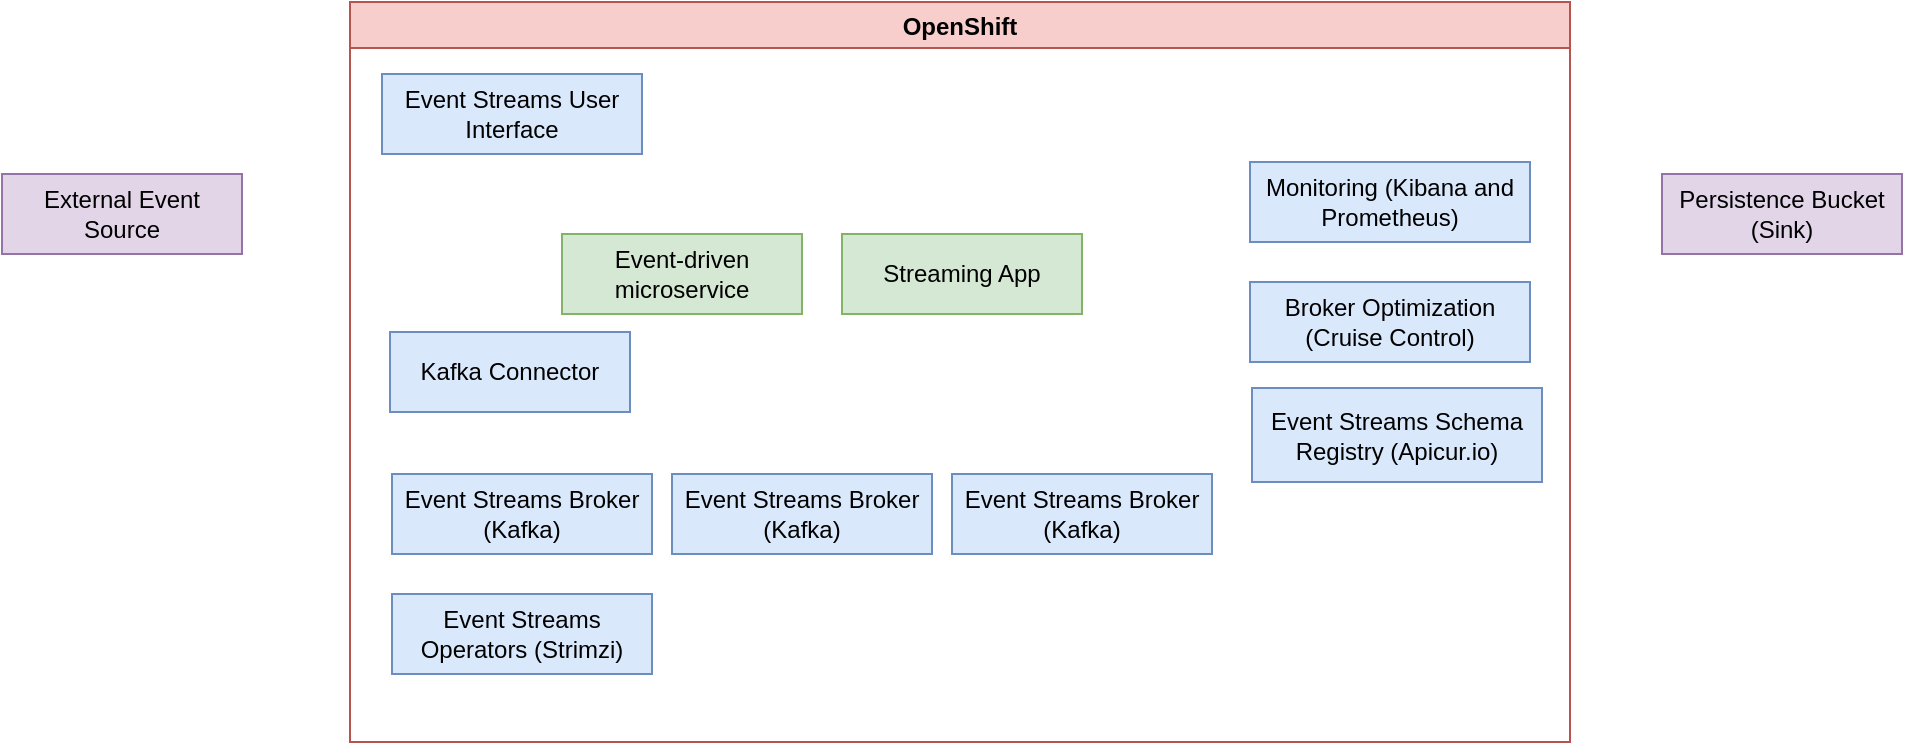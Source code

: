 <mxfile>
    <diagram id="eUch8MVTRKDVEY23wjGv" name="Page-1">
        <mxGraphModel dx="1574" dy="509" grid="1" gridSize="10" guides="1" tooltips="1" connect="1" arrows="1" fold="1" page="1" pageScale="1" pageWidth="850" pageHeight="1100" math="0" shadow="0">
            <root>
                <mxCell id="0"/>
                <mxCell id="1" parent="0"/>
                <mxCell id="3" value="Streaming App" style="rounded=0;whiteSpace=wrap;html=1;fillColor=#d5e8d4;strokeColor=#82b366;" vertex="1" parent="1">
                    <mxGeometry x="-400" y="236" width="120" height="40" as="geometry"/>
                </mxCell>
                <mxCell id="4" value="Event Streams Broker (Kafka)" style="rounded=0;whiteSpace=wrap;html=1;fillColor=#dae8fc;strokeColor=#6c8ebf;" vertex="1" parent="1">
                    <mxGeometry x="-625" y="356" width="130" height="40" as="geometry"/>
                </mxCell>
                <mxCell id="5" value="Event Streams Broker (Kafka)" style="rounded=0;whiteSpace=wrap;html=1;fillColor=#dae8fc;strokeColor=#6c8ebf;" vertex="1" parent="1">
                    <mxGeometry x="-485" y="356" width="130" height="40" as="geometry"/>
                </mxCell>
                <mxCell id="6" value="Event Streams Broker (Kafka)" style="rounded=0;whiteSpace=wrap;html=1;fillColor=#dae8fc;strokeColor=#6c8ebf;" vertex="1" parent="1">
                    <mxGeometry x="-345" y="356" width="130" height="40" as="geometry"/>
                </mxCell>
                <mxCell id="7" value="Event Streams Schema Registry (Apicur.io)" style="rounded=0;whiteSpace=wrap;html=1;fillColor=#dae8fc;strokeColor=#6c8ebf;" vertex="1" parent="1">
                    <mxGeometry x="-195" y="313" width="145" height="47" as="geometry"/>
                </mxCell>
                <mxCell id="8" value="Event Streams Operators (Strimzi)" style="rounded=0;whiteSpace=wrap;html=1;fillColor=#dae8fc;strokeColor=#6c8ebf;" vertex="1" parent="1">
                    <mxGeometry x="-625" y="416" width="130" height="40" as="geometry"/>
                </mxCell>
                <mxCell id="9" value="Event Streams User Interface" style="rounded=0;whiteSpace=wrap;html=1;fillColor=#dae8fc;strokeColor=#6c8ebf;" vertex="1" parent="1">
                    <mxGeometry x="-630" y="156" width="130" height="40" as="geometry"/>
                </mxCell>
                <mxCell id="10" value="Event-driven microservice" style="rounded=0;whiteSpace=wrap;html=1;fillColor=#d5e8d4;strokeColor=#82b366;" vertex="1" parent="1">
                    <mxGeometry x="-540" y="236" width="120" height="40" as="geometry"/>
                </mxCell>
                <mxCell id="11" value="OpenShift" style="swimlane;fillColor=#f8cecc;strokeColor=#b85450;" vertex="1" parent="1">
                    <mxGeometry x="-646" y="120" width="610" height="370" as="geometry"/>
                </mxCell>
                <mxCell id="12" value="Broker Optimization (Cruise Control)" style="rounded=0;whiteSpace=wrap;html=1;fillColor=#dae8fc;strokeColor=#6c8ebf;" vertex="1" parent="11">
                    <mxGeometry x="450" y="140" width="140" height="40" as="geometry"/>
                </mxCell>
                <mxCell id="13" value="Monitoring (Kibana and Prometheus)" style="rounded=0;whiteSpace=wrap;html=1;fillColor=#dae8fc;strokeColor=#6c8ebf;" vertex="1" parent="11">
                    <mxGeometry x="450" y="80" width="140" height="40" as="geometry"/>
                </mxCell>
                <mxCell id="14" value="Kafka Connector" style="rounded=0;whiteSpace=wrap;html=1;fillColor=#dae8fc;strokeColor=#6c8ebf;" vertex="1" parent="11">
                    <mxGeometry x="20" y="165" width="120" height="40" as="geometry"/>
                </mxCell>
                <mxCell id="15" value="External Event Source" style="rounded=0;whiteSpace=wrap;html=1;fillColor=#e1d5e7;strokeColor=#9673a6;" vertex="1" parent="1">
                    <mxGeometry x="-820" y="206" width="120" height="40" as="geometry"/>
                </mxCell>
                <mxCell id="17" value="Persistence Bucket (Sink)" style="rounded=0;whiteSpace=wrap;html=1;fillColor=#e1d5e7;strokeColor=#9673a6;" vertex="1" parent="1">
                    <mxGeometry x="10" y="206" width="120" height="40" as="geometry"/>
                </mxCell>
            </root>
        </mxGraphModel>
    </diagram>
</mxfile>